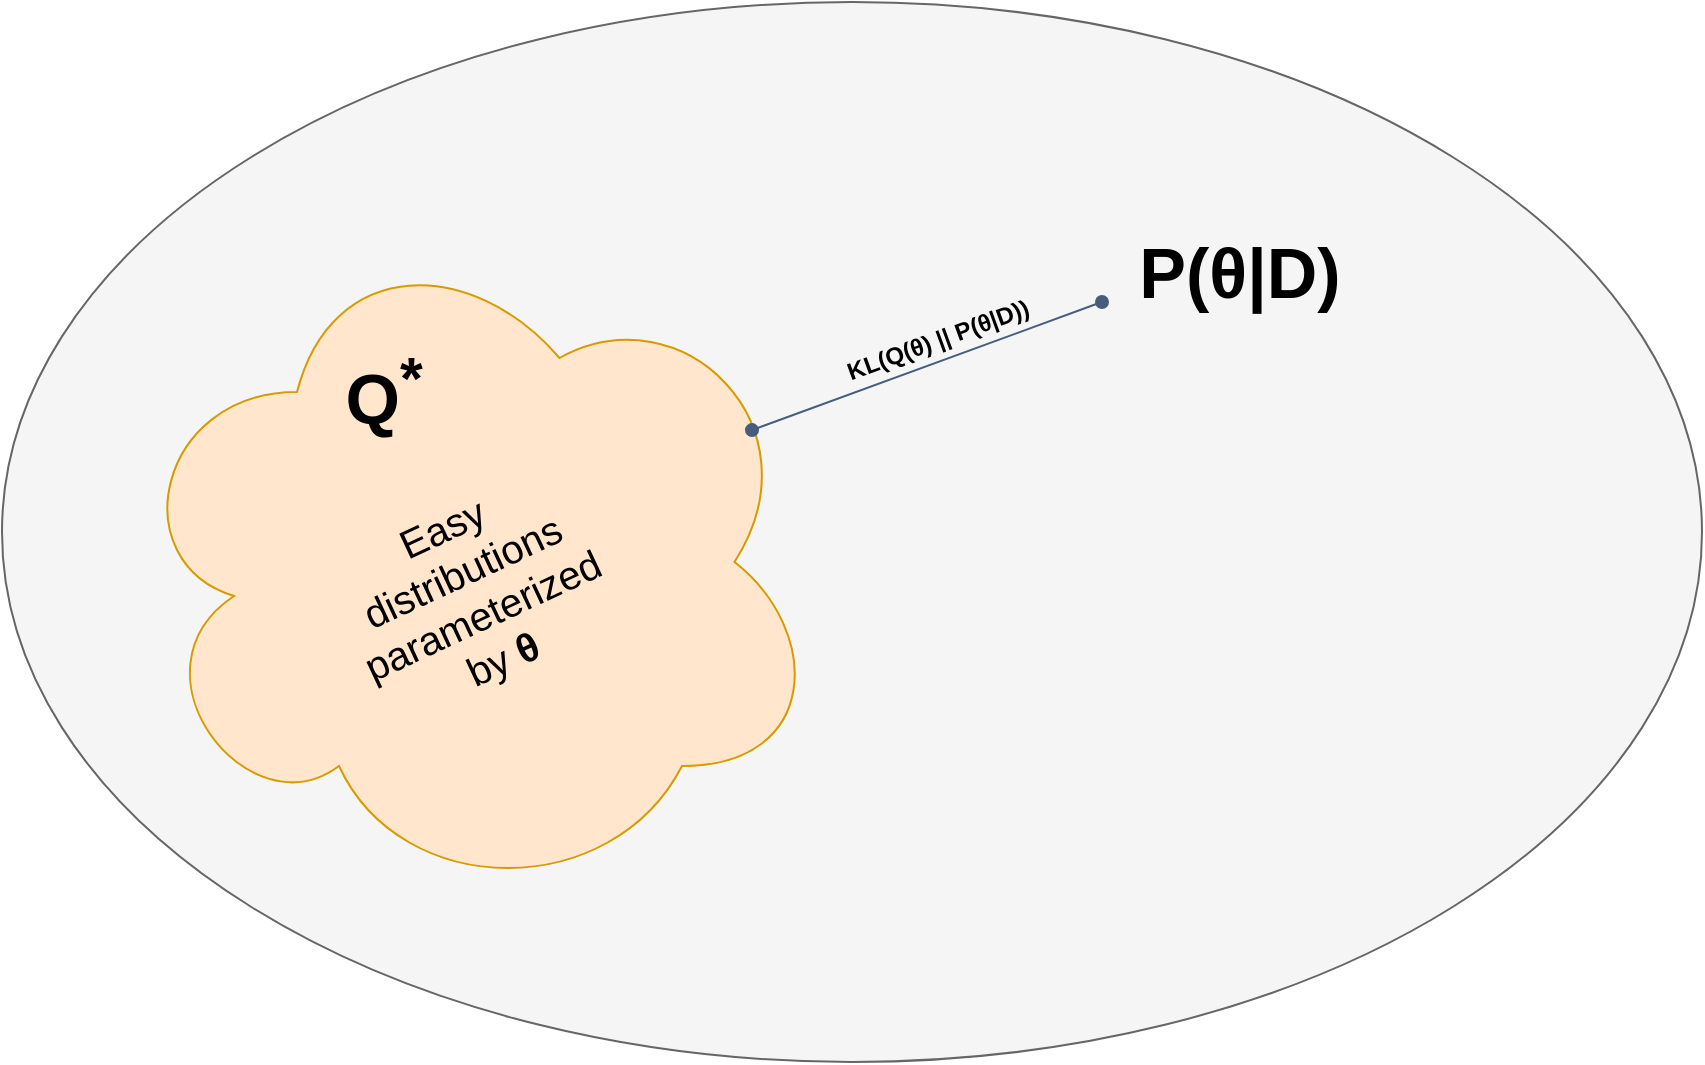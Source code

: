 <mxfile version="10.7.5" type="github"><diagram id="Z4738Oj75SyGrE9ejltm" name="Page-1"><mxGraphModel dx="1327" dy="755" grid="1" gridSize="10" guides="1" tooltips="1" connect="1" arrows="1" fold="1" page="1" pageScale="1" pageWidth="3300" pageHeight="4681" math="0" shadow="0"><root><mxCell id="0"/><mxCell id="1" parent="0"/><mxCell id="q_QmhjGL-VzrJqMox-gE-1" value="" style="ellipse;whiteSpace=wrap;html=1;fillColor=#f5f5f5;strokeColor=#666666;fontColor=#333333;" parent="1" vertex="1"><mxGeometry x="210" y="50" width="850" height="530" as="geometry"/></mxCell><mxCell id="q_QmhjGL-VzrJqMox-gE-2" value="" style="ellipse;shape=cloud;whiteSpace=wrap;html=1;fillColor=#ffe6cc;strokeColor=#d79b00;" parent="1" vertex="1"><mxGeometry x="270" y="160" width="350" height="340" as="geometry"/></mxCell><mxCell id="q_QmhjGL-VzrJqMox-gE-3" value="&lt;font style=&quot;font-size: 35px&quot;&gt;&lt;b&gt;&lt;font style=&quot;font-size: 35px&quot;&gt;Q&lt;sup&gt;*&lt;/sup&gt;&lt;/font&gt;&lt;/b&gt;&lt;/font&gt;" style="text;html=1;strokeColor=none;fillColor=none;align=center;verticalAlign=middle;whiteSpace=wrap;rounded=0;" parent="1" vertex="1"><mxGeometry x="371" y="220" width="60" height="50" as="geometry"/></mxCell><mxCell id="q_QmhjGL-VzrJqMox-gE-5" value="&lt;font style=&quot;font-size: 20px&quot;&gt;Easy distributions parameterized by &lt;b&gt;θ&lt;/b&gt;&lt;/font&gt;" style="text;html=1;strokeColor=none;fillColor=none;align=center;verticalAlign=middle;whiteSpace=wrap;rounded=0;rotation=-25;" parent="1" vertex="1"><mxGeometry x="370" y="320" width="150" height="50" as="geometry"/></mxCell><mxCell id="q_QmhjGL-VzrJqMox-gE-7" value="&lt;font style=&quot;font-size: 35px&quot;&gt;&lt;b&gt;P(&lt;/b&gt;&lt;font style=&quot;font-size: 35px&quot;&gt;&lt;b&gt;&lt;font style=&quot;font-size: 35px&quot;&gt;&lt;b&gt;θ&lt;/b&gt;&lt;/font&gt;|D)&lt;/b&gt;&lt;/font&gt;&lt;/font&gt;" style="text;html=1;strokeColor=none;fillColor=none;align=center;verticalAlign=middle;whiteSpace=wrap;rounded=0;" parent="1" vertex="1"><mxGeometry x="799" y="160" width="60" height="50" as="geometry"/></mxCell><mxCell id="q_QmhjGL-VzrJqMox-gE-8" value="" style="endArrow=oval;startArrow=oval;html=1;exitX=0.9;exitY=0.306;exitDx=0;exitDy=0;exitPerimeter=0;endFill=1;startFill=1;jumpSize=17;fillColor=#dae8fc;strokeColor=#475D7D;" parent="1" source="q_QmhjGL-VzrJqMox-gE-2" edge="1"><mxGeometry width="50" height="50" relative="1" as="geometry"><mxPoint x="670" y="270" as="sourcePoint"/><mxPoint x="760" y="200" as="targetPoint"/></mxGeometry></mxCell><mxCell id="q_QmhjGL-VzrJqMox-gE-9" value="&lt;sub&gt;&lt;span&gt;&lt;/span&gt;&lt;/sub&gt;&lt;b&gt;&lt;font&gt;KL(Q(&lt;/font&gt;&lt;/b&gt;&lt;b&gt;&lt;font&gt;&lt;span&gt;θ)&lt;/span&gt; || P(&lt;span&gt;θ|D&lt;/span&gt;))&lt;/font&gt;&lt;/b&gt;" style="text;html=1;strokeColor=none;fillColor=none;align=center;verticalAlign=middle;whiteSpace=wrap;rounded=0;rotation=-20;" parent="1" vertex="1"><mxGeometry x="558" y="195" width="241" height="50" as="geometry"/></mxCell></root></mxGraphModel></diagram></mxfile>